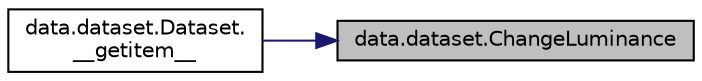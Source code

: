 digraph "data.dataset.ChangeLuminance"
{
 // LATEX_PDF_SIZE
  edge [fontname="Helvetica",fontsize="10",labelfontname="Helvetica",labelfontsize="10"];
  node [fontname="Helvetica",fontsize="10",shape=record];
  rankdir="RL";
  Node1 [label="data.dataset.ChangeLuminance",height=0.2,width=0.4,color="black", fillcolor="grey75", style="filled", fontcolor="black",tooltip=" "];
  Node1 -> Node2 [dir="back",color="midnightblue",fontsize="10",style="solid",fontname="Helvetica"];
  Node2 [label="data.dataset.Dataset.\l__getitem__",height=0.2,width=0.4,color="black", fillcolor="white", style="filled",URL="$classdata_1_1dataset_1_1_dataset.html#a5a56c45c84f3ba70472c01101c793450",tooltip=" "];
}
